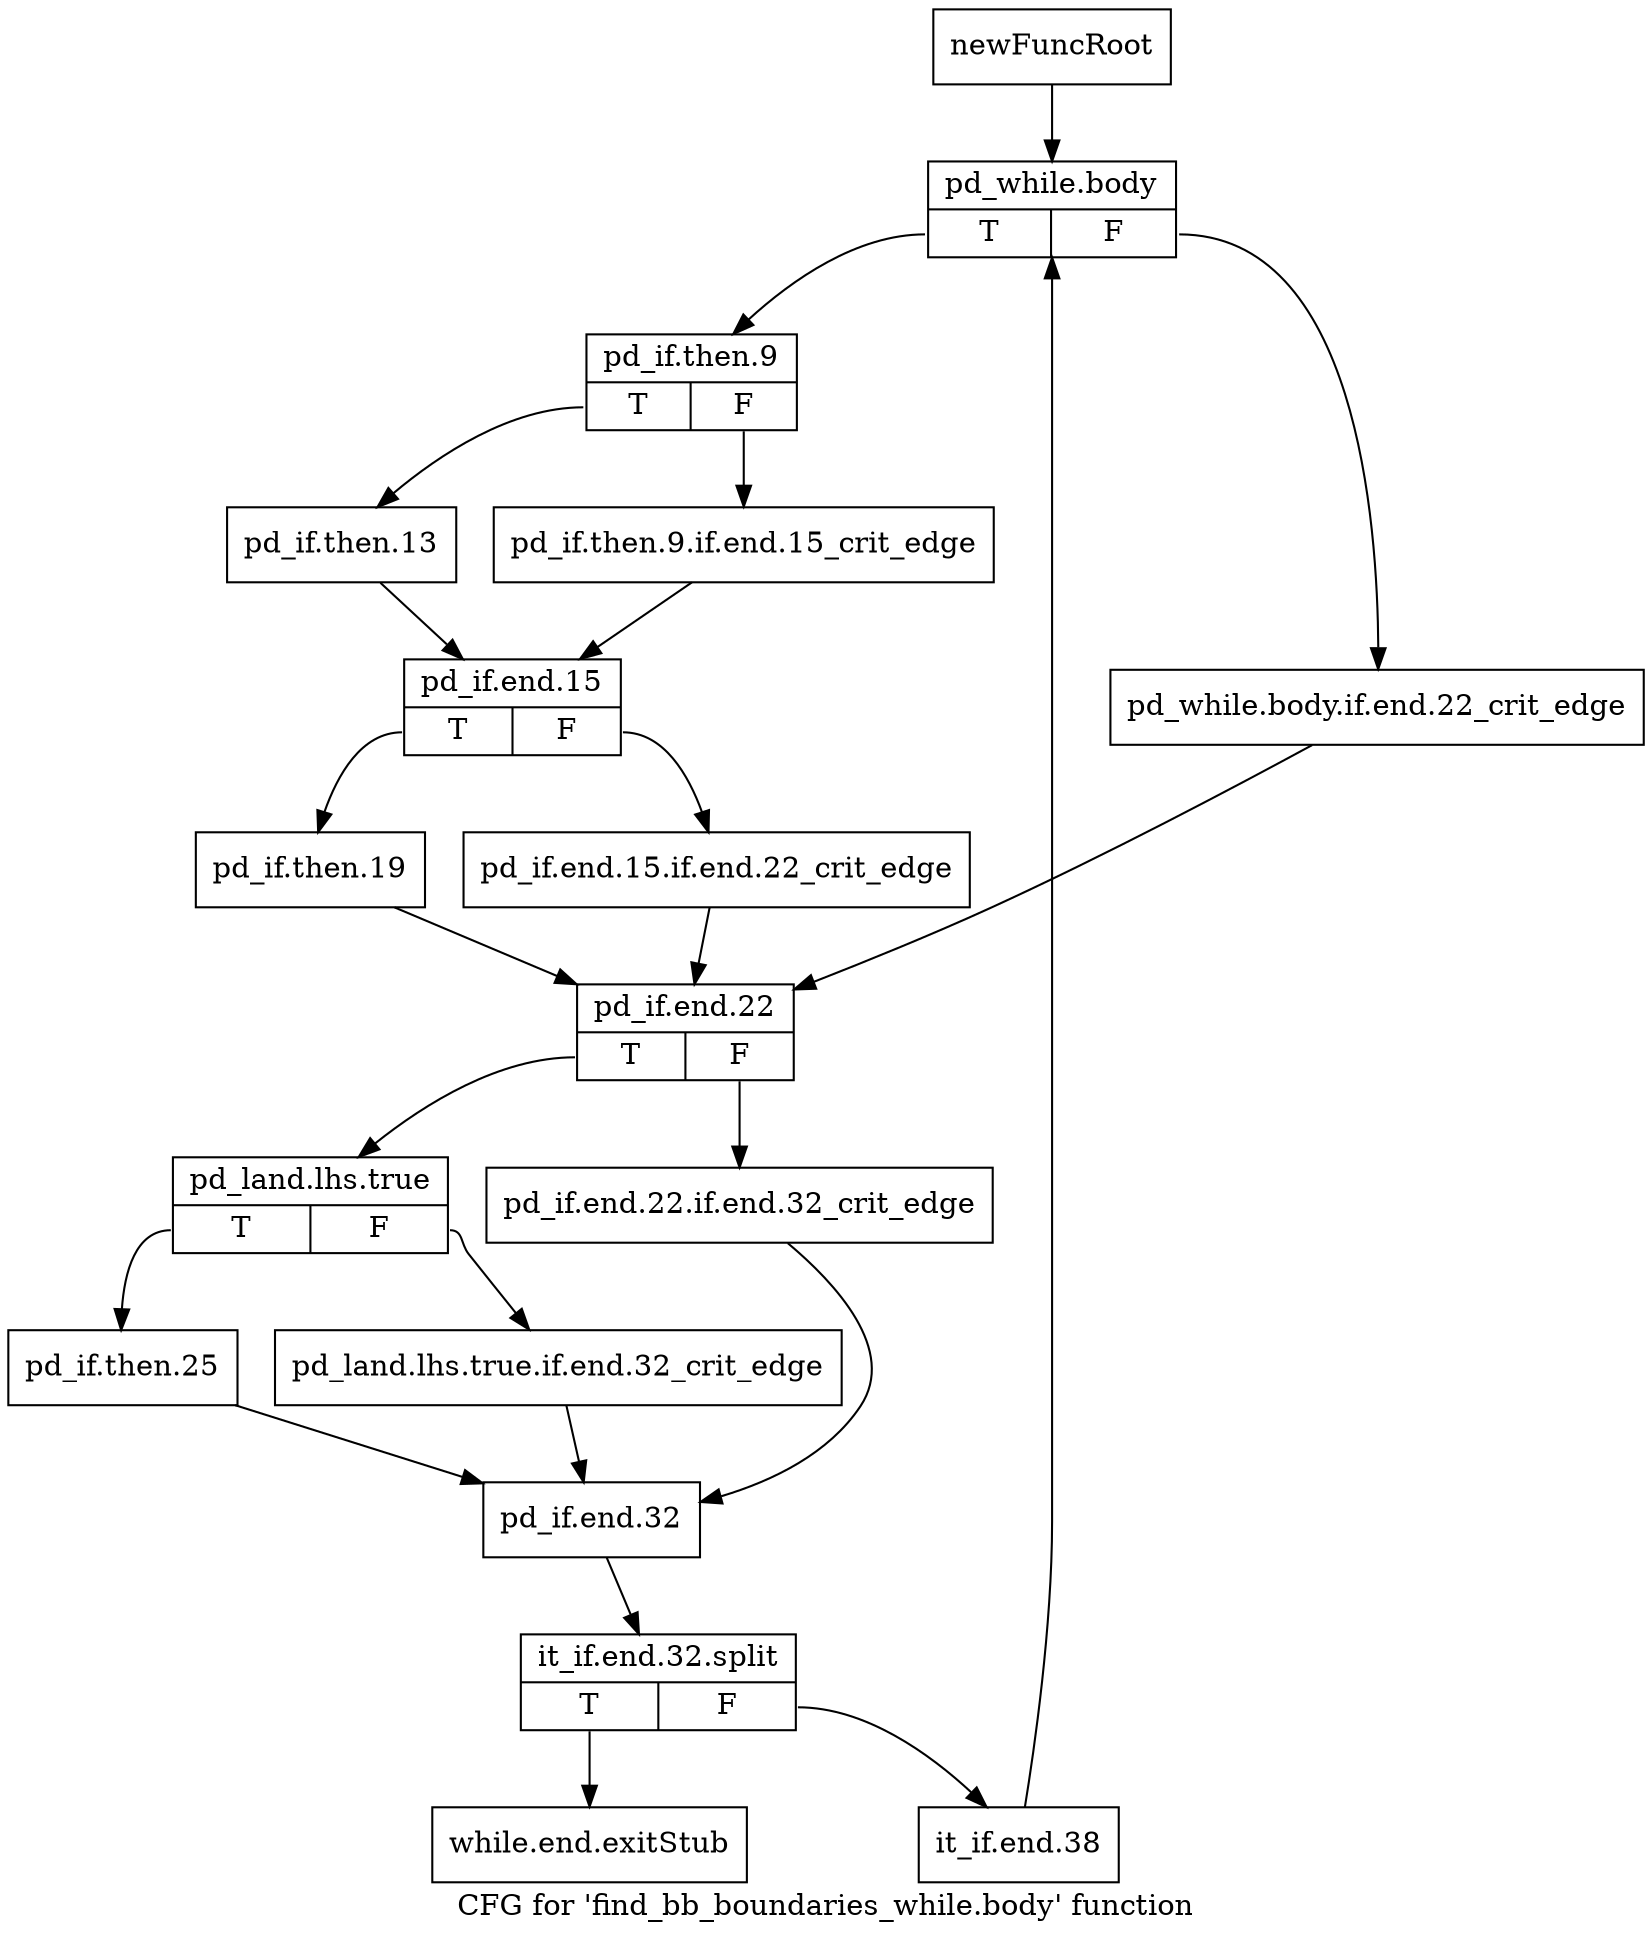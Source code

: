 digraph "CFG for 'find_bb_boundaries_while.body' function" {
	label="CFG for 'find_bb_boundaries_while.body' function";

	Node0x7b4a310 [shape=record,label="{newFuncRoot}"];
	Node0x7b4a310 -> Node0x7b4a3b0;
	Node0x7b4a360 [shape=record,label="{while.end.exitStub}"];
	Node0x7b4a3b0 [shape=record,label="{pd_while.body|{<s0>T|<s1>F}}"];
	Node0x7b4a3b0:s0 -> Node0x7b4a450;
	Node0x7b4a3b0:s1 -> Node0x7b4a400;
	Node0x7b4a400 [shape=record,label="{pd_while.body.if.end.22_crit_edge}"];
	Node0x7b4a400 -> Node0x7b4a630;
	Node0x7b4a450 [shape=record,label="{pd_if.then.9|{<s0>T|<s1>F}}"];
	Node0x7b4a450:s0 -> Node0x7b4a4f0;
	Node0x7b4a450:s1 -> Node0x7b4a4a0;
	Node0x7b4a4a0 [shape=record,label="{pd_if.then.9.if.end.15_crit_edge}"];
	Node0x7b4a4a0 -> Node0x7b4a540;
	Node0x7b4a4f0 [shape=record,label="{pd_if.then.13}"];
	Node0x7b4a4f0 -> Node0x7b4a540;
	Node0x7b4a540 [shape=record,label="{pd_if.end.15|{<s0>T|<s1>F}}"];
	Node0x7b4a540:s0 -> Node0x7b4a5e0;
	Node0x7b4a540:s1 -> Node0x7b4a590;
	Node0x7b4a590 [shape=record,label="{pd_if.end.15.if.end.22_crit_edge}"];
	Node0x7b4a590 -> Node0x7b4a630;
	Node0x7b4a5e0 [shape=record,label="{pd_if.then.19}"];
	Node0x7b4a5e0 -> Node0x7b4a630;
	Node0x7b4a630 [shape=record,label="{pd_if.end.22|{<s0>T|<s1>F}}"];
	Node0x7b4a630:s0 -> Node0x7b4a6d0;
	Node0x7b4a630:s1 -> Node0x7b4a680;
	Node0x7b4a680 [shape=record,label="{pd_if.end.22.if.end.32_crit_edge}"];
	Node0x7b4a680 -> Node0x7b4a7c0;
	Node0x7b4a6d0 [shape=record,label="{pd_land.lhs.true|{<s0>T|<s1>F}}"];
	Node0x7b4a6d0:s0 -> Node0x7b4a770;
	Node0x7b4a6d0:s1 -> Node0x7b4a720;
	Node0x7b4a720 [shape=record,label="{pd_land.lhs.true.if.end.32_crit_edge}"];
	Node0x7b4a720 -> Node0x7b4a7c0;
	Node0x7b4a770 [shape=record,label="{pd_if.then.25}"];
	Node0x7b4a770 -> Node0x7b4a7c0;
	Node0x7b4a7c0 [shape=record,label="{pd_if.end.32}"];
	Node0x7b4a7c0 -> Node0xf173410;
	Node0xf173410 [shape=record,label="{it_if.end.32.split|{<s0>T|<s1>F}}"];
	Node0xf173410:s0 -> Node0x7b4a360;
	Node0xf173410:s1 -> Node0x7b4a810;
	Node0x7b4a810 [shape=record,label="{it_if.end.38}"];
	Node0x7b4a810 -> Node0x7b4a3b0;
}
